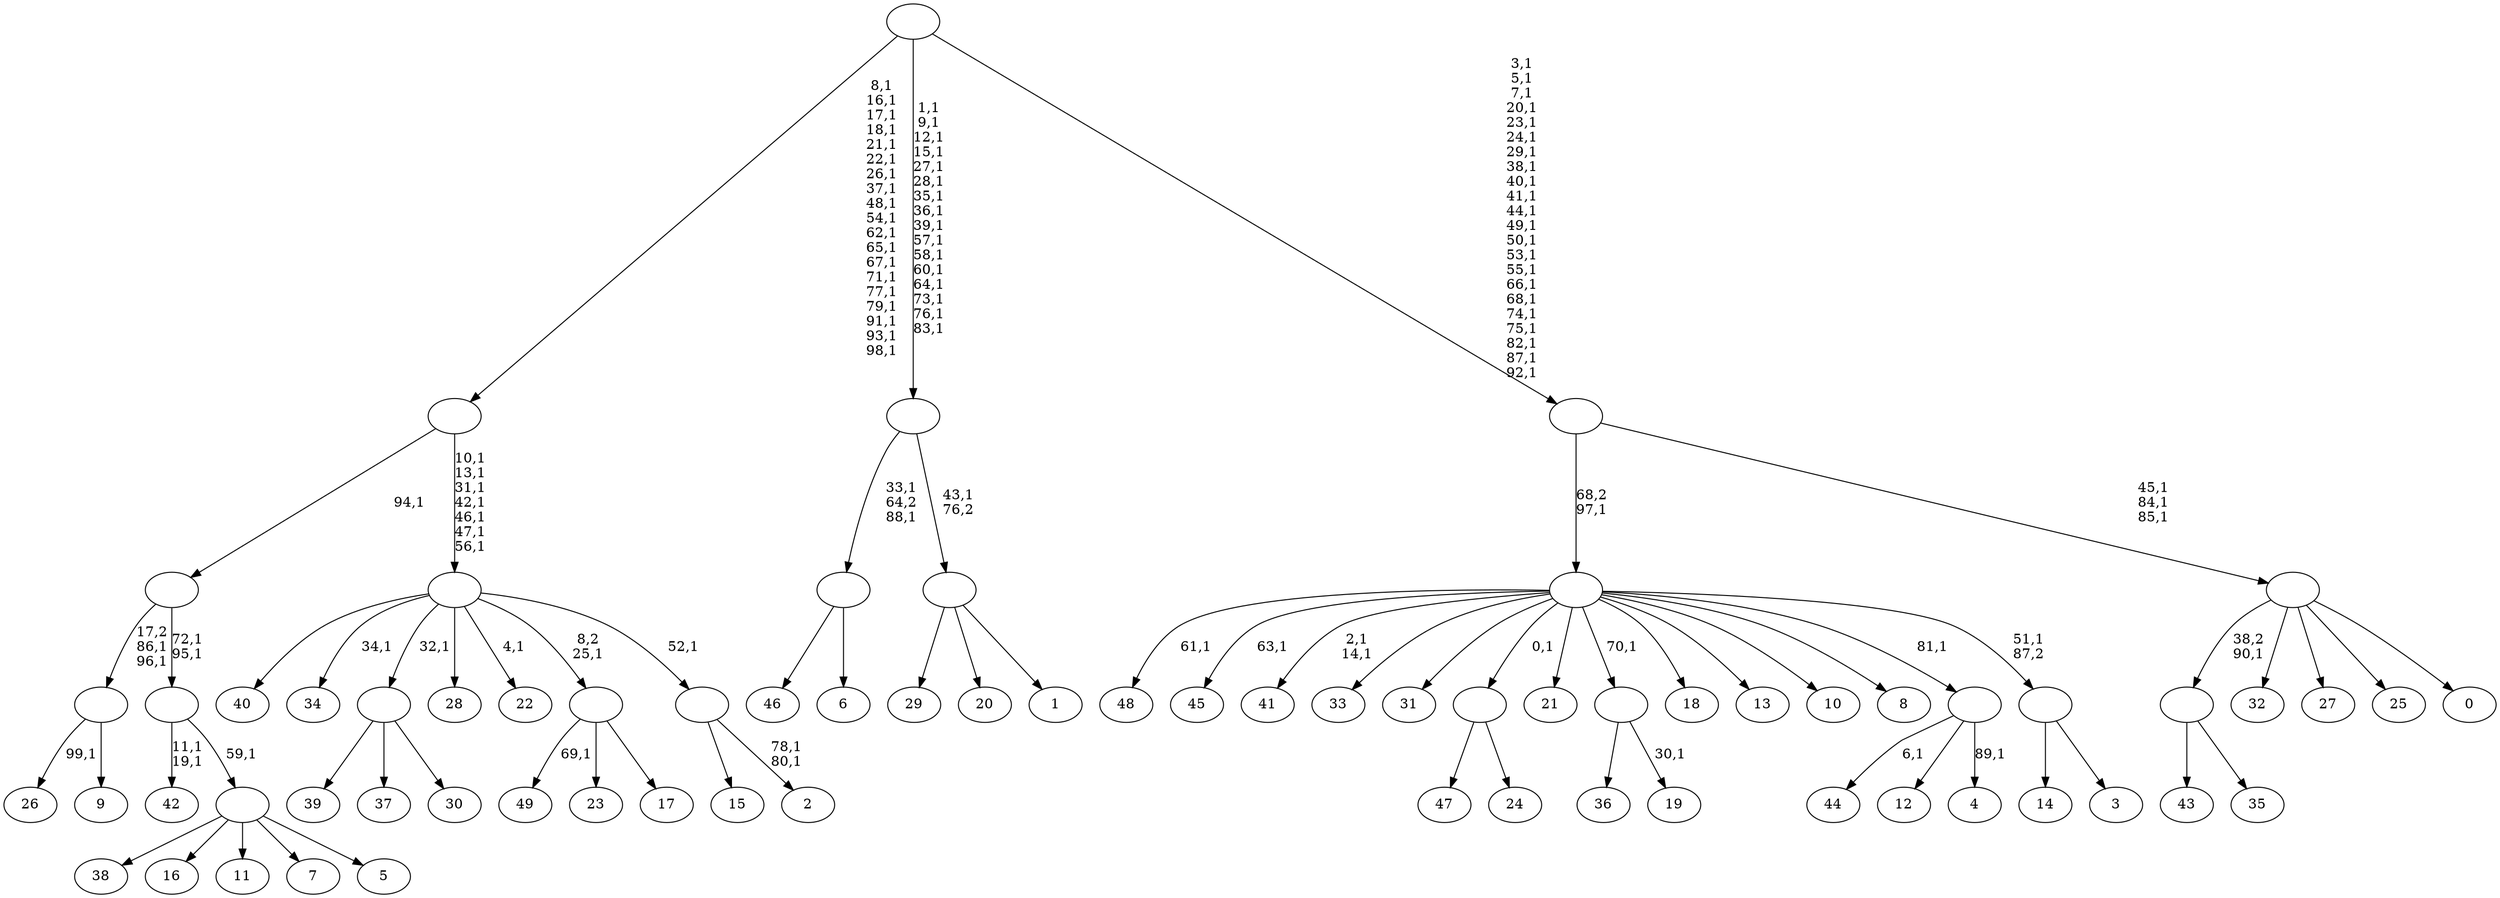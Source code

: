 digraph T {
	150 [label="49"]
	148 [label="48"]
	146 [label="47"]
	145 [label="46"]
	144 [label="45"]
	142 [label="44"]
	140 [label="43"]
	139 [label="42"]
	136 [label="41"]
	133 [label="40"]
	132 [label="39"]
	131 [label="38"]
	130 [label="37"]
	129 [label="36"]
	128 [label="35"]
	127 [label=""]
	126 [label="34"]
	124 [label="33"]
	123 [label="32"]
	122 [label="31"]
	121 [label="30"]
	120 [label=""]
	119 [label="29"]
	118 [label="28"]
	117 [label="27"]
	116 [label="26"]
	114 [label="25"]
	113 [label="24"]
	112 [label=""]
	111 [label="23"]
	110 [label="22"]
	108 [label="21"]
	107 [label="20"]
	106 [label="19"]
	104 [label=""]
	103 [label="18"]
	102 [label="17"]
	101 [label=""]
	100 [label="16"]
	99 [label="15"]
	98 [label="14"]
	97 [label="13"]
	96 [label="12"]
	95 [label="11"]
	94 [label="10"]
	93 [label="9"]
	92 [label=""]
	90 [label="8"]
	89 [label="7"]
	88 [label="6"]
	87 [label=""]
	85 [label="5"]
	84 [label=""]
	83 [label=""]
	81 [label=""]
	80 [label="4"]
	78 [label=""]
	77 [label="3"]
	76 [label=""]
	75 [label=""]
	74 [label="2"]
	71 [label=""]
	70 [label=""]
	63 [label=""]
	44 [label="1"]
	43 [label=""]
	42 [label=""]
	26 [label="0"]
	25 [label=""]
	22 [label=""]
	0 [label=""]
	127 -> 140 [label=""]
	127 -> 128 [label=""]
	120 -> 132 [label=""]
	120 -> 130 [label=""]
	120 -> 121 [label=""]
	112 -> 146 [label=""]
	112 -> 113 [label=""]
	104 -> 106 [label="30,1"]
	104 -> 129 [label=""]
	101 -> 150 [label="69,1"]
	101 -> 111 [label=""]
	101 -> 102 [label=""]
	92 -> 116 [label="99,1"]
	92 -> 93 [label=""]
	87 -> 145 [label=""]
	87 -> 88 [label=""]
	84 -> 131 [label=""]
	84 -> 100 [label=""]
	84 -> 95 [label=""]
	84 -> 89 [label=""]
	84 -> 85 [label=""]
	83 -> 139 [label="11,1\n19,1"]
	83 -> 84 [label="59,1"]
	81 -> 83 [label="72,1\n95,1"]
	81 -> 92 [label="17,2\n86,1\n96,1"]
	78 -> 80 [label="89,1"]
	78 -> 142 [label="6,1"]
	78 -> 96 [label=""]
	76 -> 98 [label=""]
	76 -> 77 [label=""]
	75 -> 136 [label="2,1\n14,1"]
	75 -> 144 [label="63,1"]
	75 -> 148 [label="61,1"]
	75 -> 124 [label=""]
	75 -> 122 [label=""]
	75 -> 112 [label="0,1"]
	75 -> 108 [label=""]
	75 -> 104 [label="70,1"]
	75 -> 103 [label=""]
	75 -> 97 [label=""]
	75 -> 94 [label=""]
	75 -> 90 [label=""]
	75 -> 78 [label="81,1"]
	75 -> 76 [label="51,1\n87,2"]
	71 -> 74 [label="78,1\n80,1"]
	71 -> 99 [label=""]
	70 -> 110 [label="4,1"]
	70 -> 126 [label="34,1"]
	70 -> 133 [label=""]
	70 -> 120 [label="32,1"]
	70 -> 118 [label=""]
	70 -> 101 [label="8,2\n25,1"]
	70 -> 71 [label="52,1"]
	63 -> 70 [label="10,1\n13,1\n31,1\n42,1\n46,1\n47,1\n56,1"]
	63 -> 81 [label="94,1"]
	43 -> 119 [label=""]
	43 -> 107 [label=""]
	43 -> 44 [label=""]
	42 -> 87 [label="33,1\n64,2\n88,1"]
	42 -> 43 [label="43,1\n76,2"]
	25 -> 127 [label="38,2\n90,1"]
	25 -> 123 [label=""]
	25 -> 117 [label=""]
	25 -> 114 [label=""]
	25 -> 26 [label=""]
	22 -> 25 [label="45,1\n84,1\n85,1"]
	22 -> 75 [label="68,2\n97,1"]
	0 -> 22 [label="3,1\n5,1\n7,1\n20,1\n23,1\n24,1\n29,1\n38,1\n40,1\n41,1\n44,1\n49,1\n50,1\n53,1\n55,1\n66,1\n68,1\n74,1\n75,1\n82,1\n87,1\n92,1"]
	0 -> 42 [label="1,1\n9,1\n12,1\n15,1\n27,1\n28,1\n35,1\n36,1\n39,1\n57,1\n58,1\n60,1\n64,1\n73,1\n76,1\n83,1"]
	0 -> 63 [label="8,1\n16,1\n17,1\n18,1\n21,1\n22,1\n26,1\n37,1\n48,1\n54,1\n62,1\n65,1\n67,1\n71,1\n77,1\n79,1\n91,1\n93,1\n98,1"]
}
